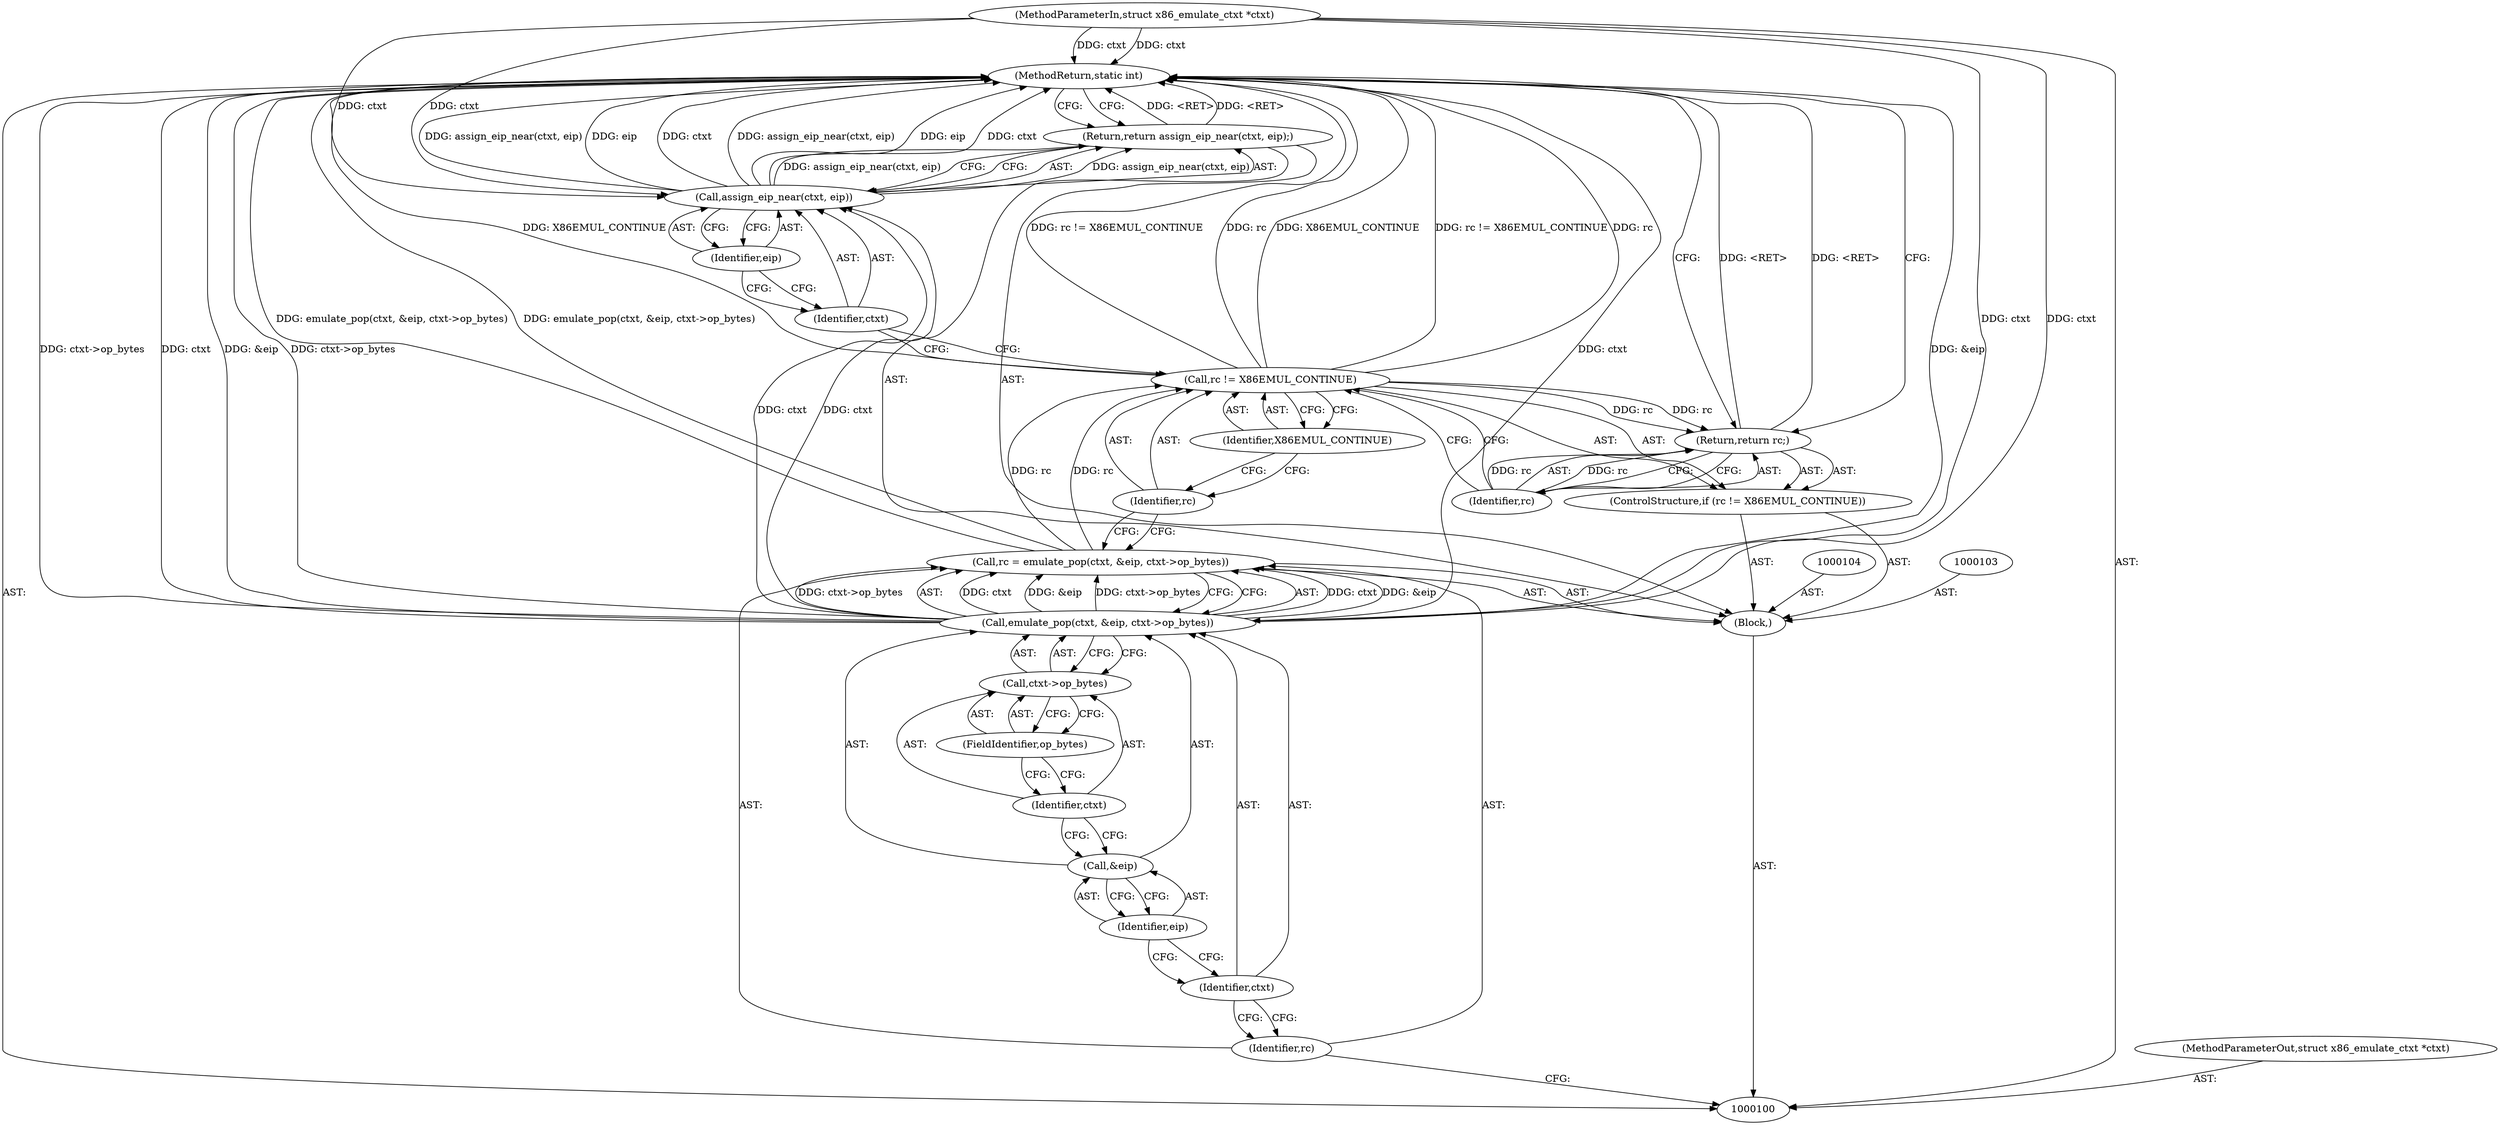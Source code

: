 digraph "0_linux_234f3ce485d54017f15cf5e0699cff4100121601_4" {
"1000124" [label="(MethodReturn,static int)"];
"1000101" [label="(MethodParameterIn,struct x86_emulate_ctxt *ctxt)"];
"1000162" [label="(MethodParameterOut,struct x86_emulate_ctxt *ctxt)"];
"1000120" [label="(Return,return assign_eip_near(ctxt, eip);)"];
"1000122" [label="(Identifier,ctxt)"];
"1000123" [label="(Identifier,eip)"];
"1000121" [label="(Call,assign_eip_near(ctxt, eip))"];
"1000102" [label="(Block,)"];
"1000105" [label="(Call,rc = emulate_pop(ctxt, &eip, ctxt->op_bytes))"];
"1000106" [label="(Identifier,rc)"];
"1000108" [label="(Identifier,ctxt)"];
"1000109" [label="(Call,&eip)"];
"1000110" [label="(Identifier,eip)"];
"1000111" [label="(Call,ctxt->op_bytes)"];
"1000112" [label="(Identifier,ctxt)"];
"1000113" [label="(FieldIdentifier,op_bytes)"];
"1000107" [label="(Call,emulate_pop(ctxt, &eip, ctxt->op_bytes))"];
"1000114" [label="(ControlStructure,if (rc != X86EMUL_CONTINUE))"];
"1000117" [label="(Identifier,X86EMUL_CONTINUE)"];
"1000115" [label="(Call,rc != X86EMUL_CONTINUE)"];
"1000116" [label="(Identifier,rc)"];
"1000118" [label="(Return,return rc;)"];
"1000119" [label="(Identifier,rc)"];
"1000124" -> "1000100"  [label="AST: "];
"1000124" -> "1000118"  [label="CFG: "];
"1000124" -> "1000120"  [label="CFG: "];
"1000115" -> "1000124"  [label="DDG: X86EMUL_CONTINUE"];
"1000115" -> "1000124"  [label="DDG: rc != X86EMUL_CONTINUE"];
"1000115" -> "1000124"  [label="DDG: rc"];
"1000107" -> "1000124"  [label="DDG: ctxt"];
"1000107" -> "1000124"  [label="DDG: &eip"];
"1000107" -> "1000124"  [label="DDG: ctxt->op_bytes"];
"1000105" -> "1000124"  [label="DDG: emulate_pop(ctxt, &eip, ctxt->op_bytes)"];
"1000121" -> "1000124"  [label="DDG: eip"];
"1000121" -> "1000124"  [label="DDG: ctxt"];
"1000121" -> "1000124"  [label="DDG: assign_eip_near(ctxt, eip)"];
"1000101" -> "1000124"  [label="DDG: ctxt"];
"1000118" -> "1000124"  [label="DDG: <RET>"];
"1000120" -> "1000124"  [label="DDG: <RET>"];
"1000101" -> "1000100"  [label="AST: "];
"1000101" -> "1000124"  [label="DDG: ctxt"];
"1000101" -> "1000107"  [label="DDG: ctxt"];
"1000101" -> "1000121"  [label="DDG: ctxt"];
"1000162" -> "1000100"  [label="AST: "];
"1000120" -> "1000102"  [label="AST: "];
"1000120" -> "1000121"  [label="CFG: "];
"1000121" -> "1000120"  [label="AST: "];
"1000124" -> "1000120"  [label="CFG: "];
"1000120" -> "1000124"  [label="DDG: <RET>"];
"1000121" -> "1000120"  [label="DDG: assign_eip_near(ctxt, eip)"];
"1000122" -> "1000121"  [label="AST: "];
"1000122" -> "1000115"  [label="CFG: "];
"1000123" -> "1000122"  [label="CFG: "];
"1000123" -> "1000121"  [label="AST: "];
"1000123" -> "1000122"  [label="CFG: "];
"1000121" -> "1000123"  [label="CFG: "];
"1000121" -> "1000120"  [label="AST: "];
"1000121" -> "1000123"  [label="CFG: "];
"1000122" -> "1000121"  [label="AST: "];
"1000123" -> "1000121"  [label="AST: "];
"1000120" -> "1000121"  [label="CFG: "];
"1000121" -> "1000124"  [label="DDG: eip"];
"1000121" -> "1000124"  [label="DDG: ctxt"];
"1000121" -> "1000124"  [label="DDG: assign_eip_near(ctxt, eip)"];
"1000121" -> "1000120"  [label="DDG: assign_eip_near(ctxt, eip)"];
"1000107" -> "1000121"  [label="DDG: ctxt"];
"1000101" -> "1000121"  [label="DDG: ctxt"];
"1000102" -> "1000100"  [label="AST: "];
"1000103" -> "1000102"  [label="AST: "];
"1000104" -> "1000102"  [label="AST: "];
"1000105" -> "1000102"  [label="AST: "];
"1000114" -> "1000102"  [label="AST: "];
"1000120" -> "1000102"  [label="AST: "];
"1000105" -> "1000102"  [label="AST: "];
"1000105" -> "1000107"  [label="CFG: "];
"1000106" -> "1000105"  [label="AST: "];
"1000107" -> "1000105"  [label="AST: "];
"1000116" -> "1000105"  [label="CFG: "];
"1000105" -> "1000124"  [label="DDG: emulate_pop(ctxt, &eip, ctxt->op_bytes)"];
"1000107" -> "1000105"  [label="DDG: ctxt"];
"1000107" -> "1000105"  [label="DDG: &eip"];
"1000107" -> "1000105"  [label="DDG: ctxt->op_bytes"];
"1000105" -> "1000115"  [label="DDG: rc"];
"1000106" -> "1000105"  [label="AST: "];
"1000106" -> "1000100"  [label="CFG: "];
"1000108" -> "1000106"  [label="CFG: "];
"1000108" -> "1000107"  [label="AST: "];
"1000108" -> "1000106"  [label="CFG: "];
"1000110" -> "1000108"  [label="CFG: "];
"1000109" -> "1000107"  [label="AST: "];
"1000109" -> "1000110"  [label="CFG: "];
"1000110" -> "1000109"  [label="AST: "];
"1000112" -> "1000109"  [label="CFG: "];
"1000110" -> "1000109"  [label="AST: "];
"1000110" -> "1000108"  [label="CFG: "];
"1000109" -> "1000110"  [label="CFG: "];
"1000111" -> "1000107"  [label="AST: "];
"1000111" -> "1000113"  [label="CFG: "];
"1000112" -> "1000111"  [label="AST: "];
"1000113" -> "1000111"  [label="AST: "];
"1000107" -> "1000111"  [label="CFG: "];
"1000112" -> "1000111"  [label="AST: "];
"1000112" -> "1000109"  [label="CFG: "];
"1000113" -> "1000112"  [label="CFG: "];
"1000113" -> "1000111"  [label="AST: "];
"1000113" -> "1000112"  [label="CFG: "];
"1000111" -> "1000113"  [label="CFG: "];
"1000107" -> "1000105"  [label="AST: "];
"1000107" -> "1000111"  [label="CFG: "];
"1000108" -> "1000107"  [label="AST: "];
"1000109" -> "1000107"  [label="AST: "];
"1000111" -> "1000107"  [label="AST: "];
"1000105" -> "1000107"  [label="CFG: "];
"1000107" -> "1000124"  [label="DDG: ctxt"];
"1000107" -> "1000124"  [label="DDG: &eip"];
"1000107" -> "1000124"  [label="DDG: ctxt->op_bytes"];
"1000107" -> "1000105"  [label="DDG: ctxt"];
"1000107" -> "1000105"  [label="DDG: &eip"];
"1000107" -> "1000105"  [label="DDG: ctxt->op_bytes"];
"1000101" -> "1000107"  [label="DDG: ctxt"];
"1000107" -> "1000121"  [label="DDG: ctxt"];
"1000114" -> "1000102"  [label="AST: "];
"1000115" -> "1000114"  [label="AST: "];
"1000118" -> "1000114"  [label="AST: "];
"1000117" -> "1000115"  [label="AST: "];
"1000117" -> "1000116"  [label="CFG: "];
"1000115" -> "1000117"  [label="CFG: "];
"1000115" -> "1000114"  [label="AST: "];
"1000115" -> "1000117"  [label="CFG: "];
"1000116" -> "1000115"  [label="AST: "];
"1000117" -> "1000115"  [label="AST: "];
"1000119" -> "1000115"  [label="CFG: "];
"1000122" -> "1000115"  [label="CFG: "];
"1000115" -> "1000124"  [label="DDG: X86EMUL_CONTINUE"];
"1000115" -> "1000124"  [label="DDG: rc != X86EMUL_CONTINUE"];
"1000115" -> "1000124"  [label="DDG: rc"];
"1000105" -> "1000115"  [label="DDG: rc"];
"1000115" -> "1000118"  [label="DDG: rc"];
"1000116" -> "1000115"  [label="AST: "];
"1000116" -> "1000105"  [label="CFG: "];
"1000117" -> "1000116"  [label="CFG: "];
"1000118" -> "1000114"  [label="AST: "];
"1000118" -> "1000119"  [label="CFG: "];
"1000119" -> "1000118"  [label="AST: "];
"1000124" -> "1000118"  [label="CFG: "];
"1000118" -> "1000124"  [label="DDG: <RET>"];
"1000119" -> "1000118"  [label="DDG: rc"];
"1000115" -> "1000118"  [label="DDG: rc"];
"1000119" -> "1000118"  [label="AST: "];
"1000119" -> "1000115"  [label="CFG: "];
"1000118" -> "1000119"  [label="CFG: "];
"1000119" -> "1000118"  [label="DDG: rc"];
}
